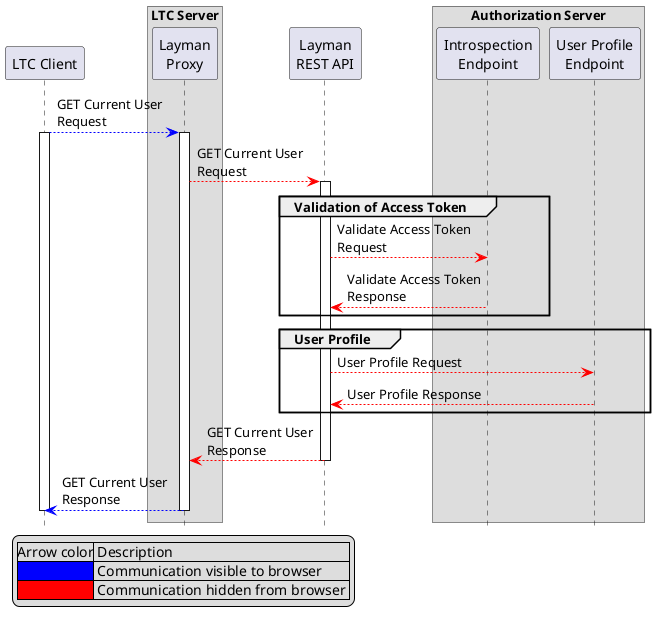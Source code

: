 @startuml
hide footbox
participant "LTC Client" as ltcc

box "LTC Server"
    participant "Layman\nProxy" as ltcsproxy
end box
participant "Layman\nREST API" as layman

box "Authorization Server"
	participant "Introspection\nEndpoint" as lris
	participant "User Profile\nEndpoint" as lruser
end box


ltcc [#0000FF]--> ltcsproxy: GET Current User\nRequest
activate ltcc
activate ltcsproxy
ltcsproxy [#FF0000]--> layman: GET Current User\nRequest
activate layman
group Validation of Access Token
    layman [#FF0000]--> lris: Validate Access Token\nRequest
    lris [#FF0000]--> layman: Validate Access Token\nResponse
end
group User Profile
    layman [#FF0000]--> lruser: User Profile Request
    lruser [#FF0000]--> layman: User Profile Response
end
layman [#FF0000]--> ltcsproxy: GET Current User\nResponse
deactivate layman
ltcsproxy [#0000FF]--> ltcc: GET Current User\nResponse
deactivate ltcsproxy
deactivate ltcc

legend left
    |Arrow color| Description |
    |<#0000FF>| Communication visible to browser |
    |<#FF0000>| Communication hidden from browser |
endlegend

@enduml